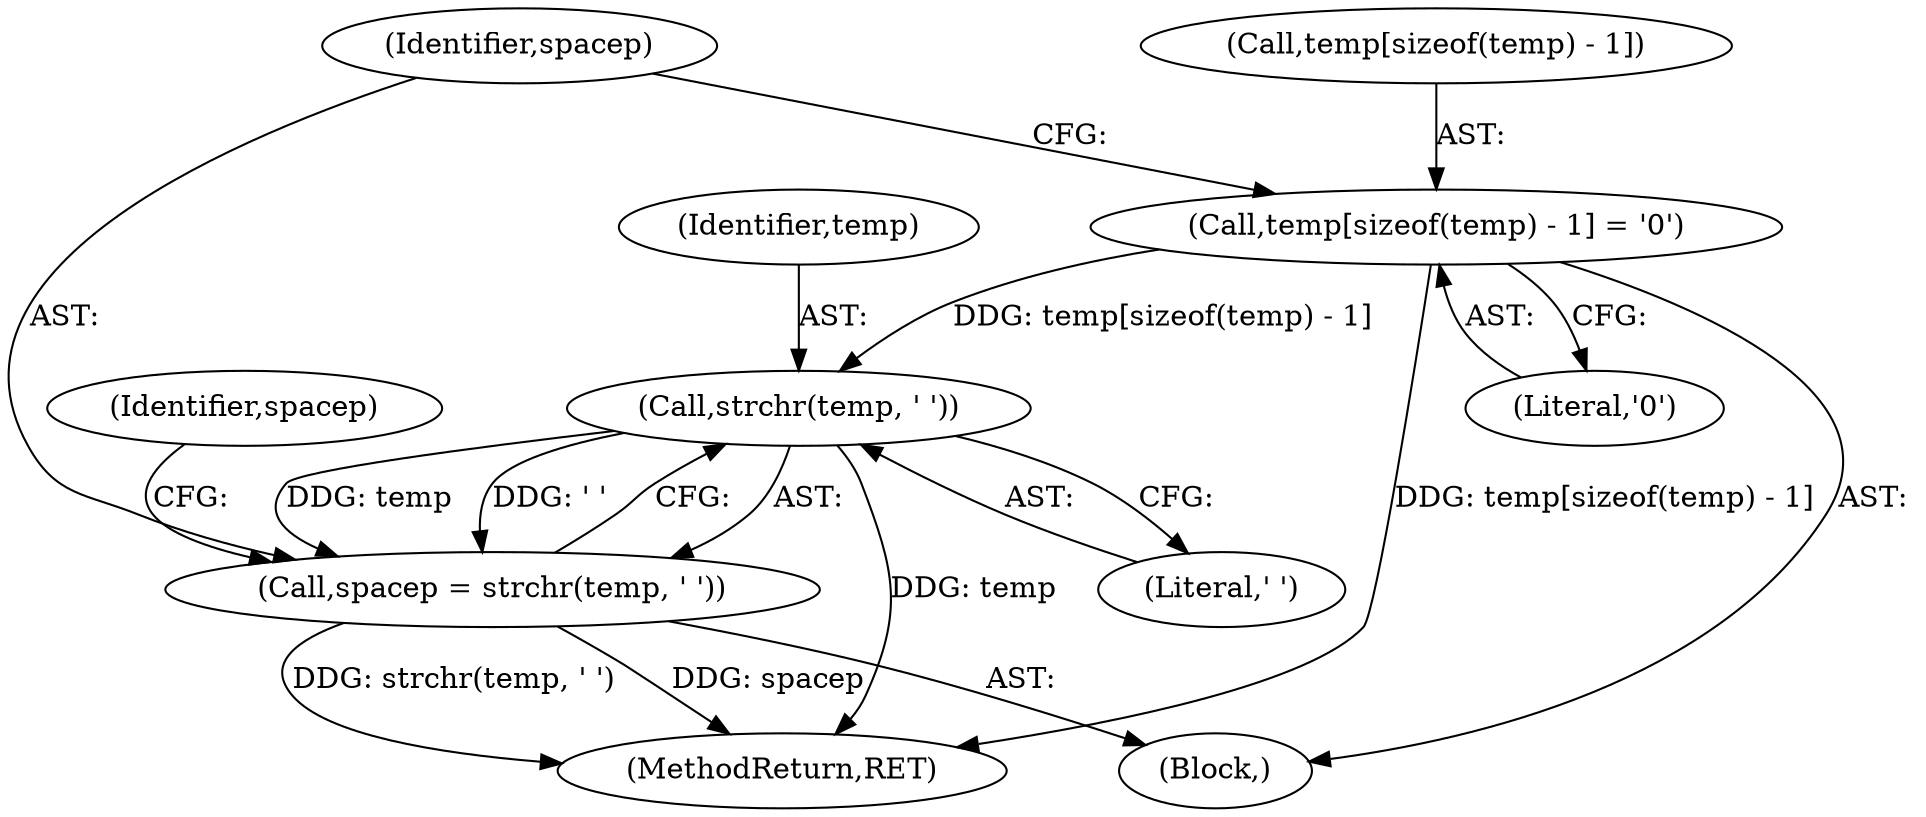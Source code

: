 digraph "1_tcpdump_7a923447fd49a069a0fd3b6c3547438ab5ee2123@API" {
"1000189" [label="(Call,strchr(temp, ' '))"];
"1000179" [label="(Call,temp[sizeof(temp) - 1] = '\0')"];
"1000187" [label="(Call,spacep = strchr(temp, ' '))"];
"1000179" [label="(Call,temp[sizeof(temp) - 1] = '\0')"];
"1000180" [label="(Call,temp[sizeof(temp) - 1])"];
"1000188" [label="(Identifier,spacep)"];
"1000187" [label="(Call,spacep = strchr(temp, ' '))"];
"1000173" [label="(Block,)"];
"1000189" [label="(Call,strchr(temp, ' '))"];
"1000247" [label="(MethodReturn,RET)"];
"1000190" [label="(Identifier,temp)"];
"1000186" [label="(Literal,'\0')"];
"1000193" [label="(Identifier,spacep)"];
"1000191" [label="(Literal,' ')"];
"1000189" -> "1000187"  [label="AST: "];
"1000189" -> "1000191"  [label="CFG: "];
"1000190" -> "1000189"  [label="AST: "];
"1000191" -> "1000189"  [label="AST: "];
"1000187" -> "1000189"  [label="CFG: "];
"1000189" -> "1000247"  [label="DDG: temp"];
"1000189" -> "1000187"  [label="DDG: temp"];
"1000189" -> "1000187"  [label="DDG: ' '"];
"1000179" -> "1000189"  [label="DDG: temp[sizeof(temp) - 1]"];
"1000179" -> "1000173"  [label="AST: "];
"1000179" -> "1000186"  [label="CFG: "];
"1000180" -> "1000179"  [label="AST: "];
"1000186" -> "1000179"  [label="AST: "];
"1000188" -> "1000179"  [label="CFG: "];
"1000179" -> "1000247"  [label="DDG: temp[sizeof(temp) - 1]"];
"1000187" -> "1000173"  [label="AST: "];
"1000188" -> "1000187"  [label="AST: "];
"1000193" -> "1000187"  [label="CFG: "];
"1000187" -> "1000247"  [label="DDG: spacep"];
"1000187" -> "1000247"  [label="DDG: strchr(temp, ' ')"];
}
